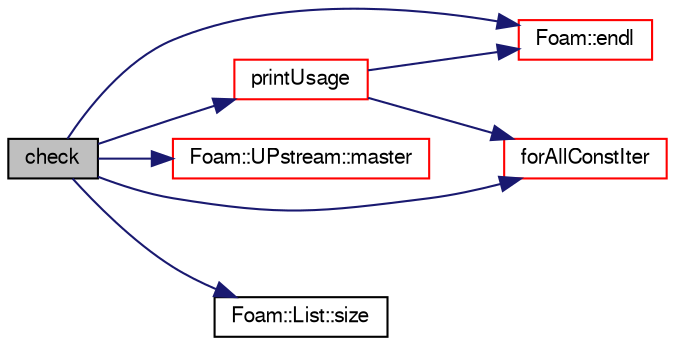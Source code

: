 digraph "check"
{
  bgcolor="transparent";
  edge [fontname="FreeSans",fontsize="10",labelfontname="FreeSans",labelfontsize="10"];
  node [fontname="FreeSans",fontsize="10",shape=record];
  rankdir="LR";
  Node2927 [label="check",height=0.2,width=0.4,color="black", fillcolor="grey75", style="filled", fontcolor="black"];
  Node2927 -> Node2928 [color="midnightblue",fontsize="10",style="solid",fontname="FreeSans"];
  Node2928 [label="Foam::endl",height=0.2,width=0.4,color="red",URL="$a21124.html#a2db8fe02a0d3909e9351bb4275b23ce4",tooltip="Add newline and flush stream. "];
  Node2927 -> Node2930 [color="midnightblue",fontsize="10",style="solid",fontname="FreeSans"];
  Node2930 [label="forAllConstIter",height=0.2,width=0.4,color="red",URL="$a38141.html#ae21e2836509b0fa7f7cedf6493b11b09"];
  Node2927 -> Node3035 [color="midnightblue",fontsize="10",style="solid",fontname="FreeSans"];
  Node3035 [label="Foam::UPstream::master",height=0.2,width=0.4,color="red",URL="$a26270.html#a36af549940a0aae3733774649594489f",tooltip="Am I the master process. "];
  Node2927 -> Node3230 [color="midnightblue",fontsize="10",style="solid",fontname="FreeSans"];
  Node3230 [label="printUsage",height=0.2,width=0.4,color="red",URL="$a26662.html#ae611c00639ead5776f4e982bbfd65ba5",tooltip="Print usage. "];
  Node3230 -> Node2928 [color="midnightblue",fontsize="10",style="solid",fontname="FreeSans"];
  Node3230 -> Node2930 [color="midnightblue",fontsize="10",style="solid",fontname="FreeSans"];
  Node2927 -> Node3017 [color="midnightblue",fontsize="10",style="solid",fontname="FreeSans"];
  Node3017 [label="Foam::List::size",height=0.2,width=0.4,color="black",URL="$a25694.html#a8a5f6fa29bd4b500caf186f60245b384",tooltip="Override size to be inconsistent with allocated storage. "];
}
